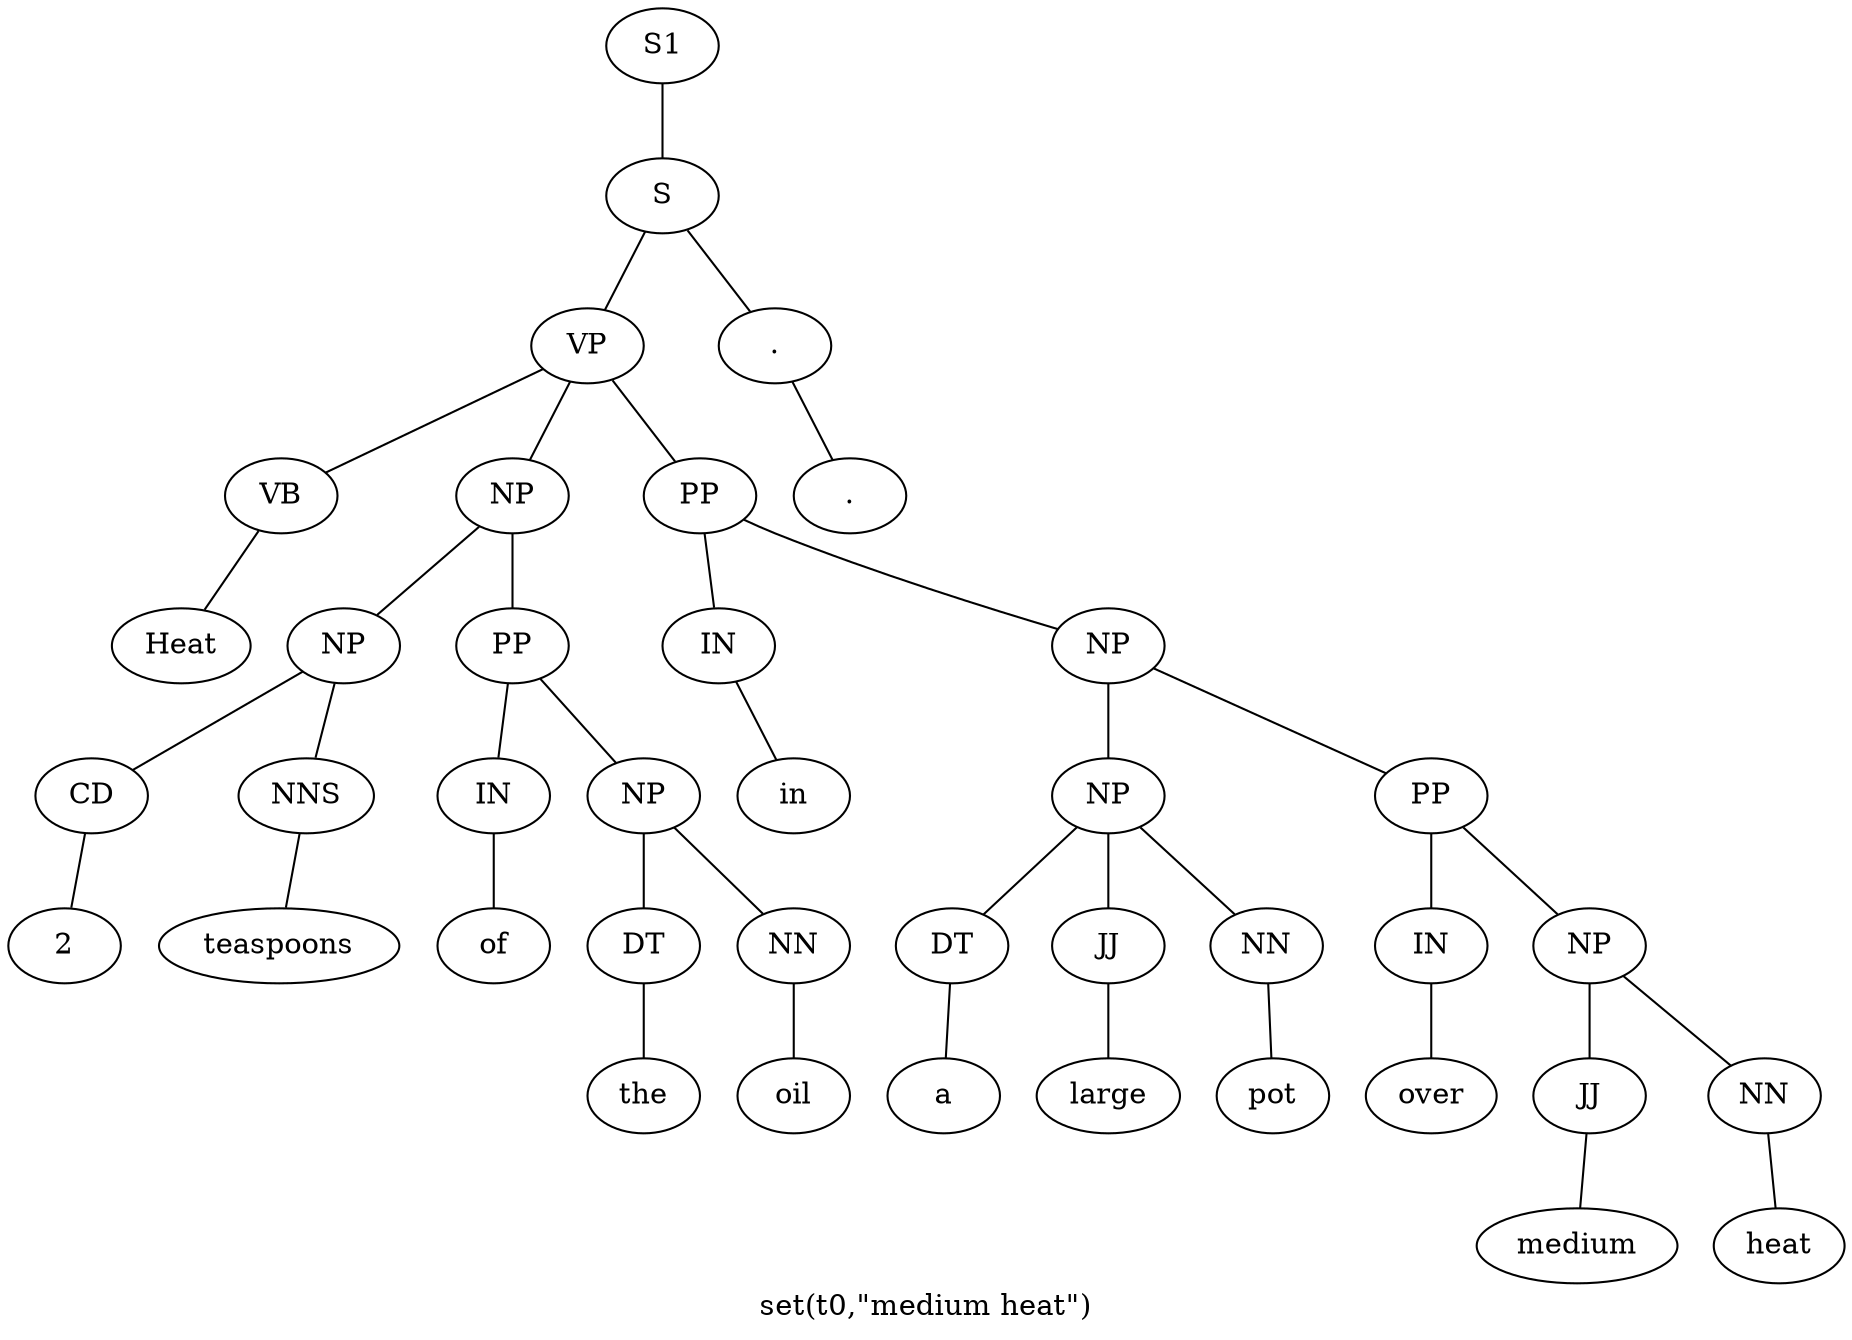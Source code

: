 graph SyntaxGraph {
	label = "set(t0,\"medium heat\")";
	Node0 [label="S1"];
	Node1 [label="S"];
	Node2 [label="VP"];
	Node3 [label="VB"];
	Node4 [label="Heat"];
	Node5 [label="NP"];
	Node6 [label="NP"];
	Node7 [label="CD"];
	Node8 [label="2"];
	Node9 [label="NNS"];
	Node10 [label="teaspoons"];
	Node11 [label="PP"];
	Node12 [label="IN"];
	Node13 [label="of"];
	Node14 [label="NP"];
	Node15 [label="DT"];
	Node16 [label="the"];
	Node17 [label="NN"];
	Node18 [label="oil"];
	Node19 [label="PP"];
	Node20 [label="IN"];
	Node21 [label="in"];
	Node22 [label="NP"];
	Node23 [label="NP"];
	Node24 [label="DT"];
	Node25 [label="a"];
	Node26 [label="JJ"];
	Node27 [label="large"];
	Node28 [label="NN"];
	Node29 [label="pot"];
	Node30 [label="PP"];
	Node31 [label="IN"];
	Node32 [label="over"];
	Node33 [label="NP"];
	Node34 [label="JJ"];
	Node35 [label="medium"];
	Node36 [label="NN"];
	Node37 [label="heat"];
	Node38 [label="."];
	Node39 [label="."];

	Node0 -- Node1;
	Node1 -- Node2;
	Node1 -- Node38;
	Node2 -- Node3;
	Node2 -- Node5;
	Node2 -- Node19;
	Node3 -- Node4;
	Node5 -- Node6;
	Node5 -- Node11;
	Node6 -- Node7;
	Node6 -- Node9;
	Node7 -- Node8;
	Node9 -- Node10;
	Node11 -- Node12;
	Node11 -- Node14;
	Node12 -- Node13;
	Node14 -- Node15;
	Node14 -- Node17;
	Node15 -- Node16;
	Node17 -- Node18;
	Node19 -- Node20;
	Node19 -- Node22;
	Node20 -- Node21;
	Node22 -- Node23;
	Node22 -- Node30;
	Node23 -- Node24;
	Node23 -- Node26;
	Node23 -- Node28;
	Node24 -- Node25;
	Node26 -- Node27;
	Node28 -- Node29;
	Node30 -- Node31;
	Node30 -- Node33;
	Node31 -- Node32;
	Node33 -- Node34;
	Node33 -- Node36;
	Node34 -- Node35;
	Node36 -- Node37;
	Node38 -- Node39;
}
